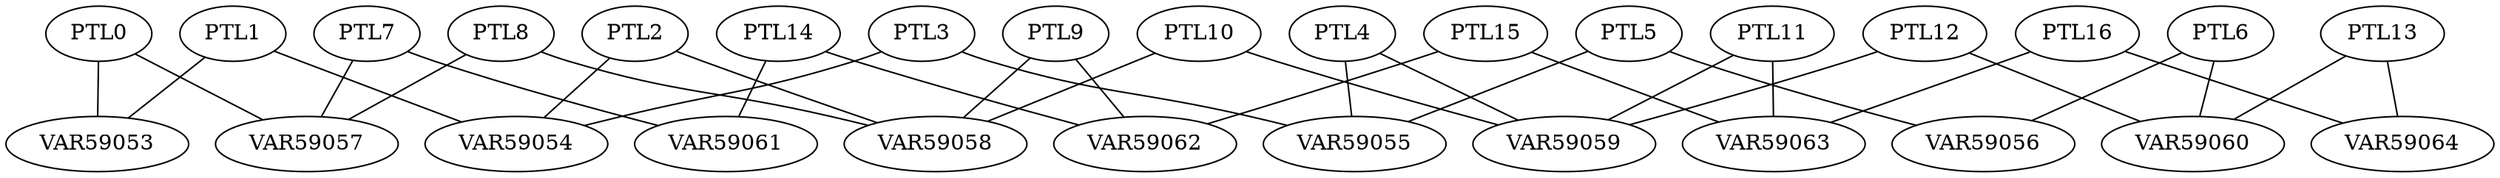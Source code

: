graph model {
PTL0 -- VAR59053;

PTL0 -- VAR59057;

PTL1 -- VAR59053;

PTL1 -- VAR59054;

PTL2 -- VAR59054;

PTL2 -- VAR59058;

PTL3 -- VAR59054;

PTL3 -- VAR59055;

PTL4 -- VAR59055;

PTL4 -- VAR59059;

PTL5 -- VAR59055;

PTL5 -- VAR59056;

PTL6 -- VAR59056;

PTL6 -- VAR59060;

PTL7 -- VAR59057;

PTL7 -- VAR59061;

PTL8 -- VAR59057;

PTL8 -- VAR59058;

PTL9 -- VAR59058;

PTL9 -- VAR59062;

PTL10 -- VAR59058;

PTL10 -- VAR59059;

PTL11 -- VAR59059;

PTL11 -- VAR59063;

PTL12 -- VAR59059;

PTL12 -- VAR59060;

PTL13 -- VAR59060;

PTL13 -- VAR59064;

PTL14 -- VAR59061;

PTL14 -- VAR59062;

PTL15 -- VAR59062;

PTL15 -- VAR59063;

PTL16 -- VAR59063;

PTL16 -- VAR59064;

}
